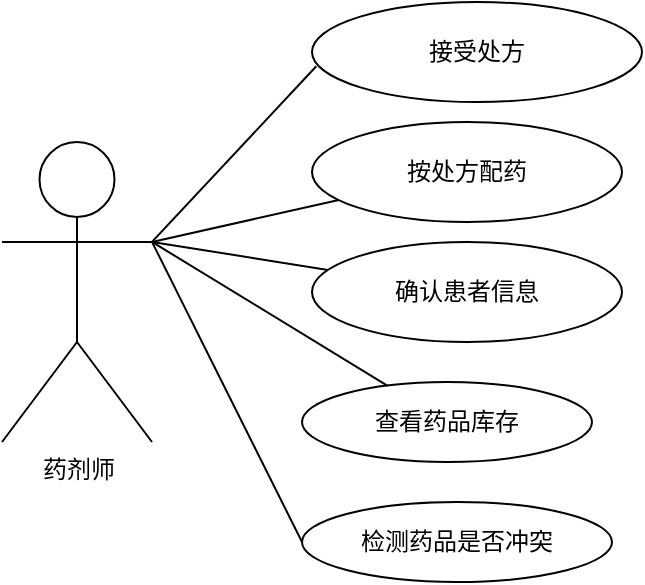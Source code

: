 <mxfile version="17.4.6" type="github" pages="4">
  <diagram id="m-eAtUqbNKNmQCcAXYnf" name="第 1 页">
    <mxGraphModel dx="716" dy="372" grid="1" gridSize="10" guides="1" tooltips="1" connect="1" arrows="1" fold="1" page="1" pageScale="1" pageWidth="827" pageHeight="1169" math="0" shadow="0">
      <root>
        <mxCell id="0" />
        <mxCell id="1" parent="0" />
        <mxCell id="pERXCPZc-3q7UmbXS5iH-1" value="药剂师" style="shape=umlActor;verticalLabelPosition=bottom;verticalAlign=top;html=1;" parent="1" vertex="1">
          <mxGeometry x="180" y="260" width="75" height="150" as="geometry" />
        </mxCell>
        <mxCell id="pERXCPZc-3q7UmbXS5iH-5" value="接受处方" style="ellipse;whiteSpace=wrap;html=1;" parent="1" vertex="1">
          <mxGeometry x="335" y="190" width="165" height="50" as="geometry" />
        </mxCell>
        <mxCell id="pERXCPZc-3q7UmbXS5iH-6" value="按处方配药" style="ellipse;whiteSpace=wrap;html=1;" parent="1" vertex="1">
          <mxGeometry x="335" y="250" width="155" height="50" as="geometry" />
        </mxCell>
        <mxCell id="pERXCPZc-3q7UmbXS5iH-7" value="确认患者信息" style="ellipse;whiteSpace=wrap;html=1;" parent="1" vertex="1">
          <mxGeometry x="335" y="310" width="155" height="50" as="geometry" />
        </mxCell>
        <mxCell id="pERXCPZc-3q7UmbXS5iH-8" value="查看药品库存" style="ellipse;whiteSpace=wrap;html=1;" parent="1" vertex="1">
          <mxGeometry x="330" y="380" width="145" height="40" as="geometry" />
        </mxCell>
        <mxCell id="pERXCPZc-3q7UmbXS5iH-9" value="检测药品是否冲突" style="ellipse;whiteSpace=wrap;html=1;" parent="1" vertex="1">
          <mxGeometry x="330" y="440" width="155" height="40" as="geometry" />
        </mxCell>
        <mxCell id="pERXCPZc-3q7UmbXS5iH-10" value="" style="endArrow=none;html=1;rounded=0;entryX=0.013;entryY=0.643;entryDx=0;entryDy=0;entryPerimeter=0;exitX=1;exitY=0.333;exitDx=0;exitDy=0;exitPerimeter=0;" parent="1" source="pERXCPZc-3q7UmbXS5iH-1" target="pERXCPZc-3q7UmbXS5iH-5" edge="1">
          <mxGeometry width="50" height="50" relative="1" as="geometry">
            <mxPoint x="200" y="410" as="sourcePoint" />
            <mxPoint x="250" y="360" as="targetPoint" />
          </mxGeometry>
        </mxCell>
        <mxCell id="pERXCPZc-3q7UmbXS5iH-13" value="" style="endArrow=none;html=1;rounded=0;exitX=1;exitY=0.333;exitDx=0;exitDy=0;exitPerimeter=0;" parent="1" source="pERXCPZc-3q7UmbXS5iH-1" target="pERXCPZc-3q7UmbXS5iH-6" edge="1">
          <mxGeometry width="50" height="50" relative="1" as="geometry">
            <mxPoint x="200" y="410" as="sourcePoint" />
            <mxPoint x="250" y="360" as="targetPoint" />
          </mxGeometry>
        </mxCell>
        <mxCell id="pERXCPZc-3q7UmbXS5iH-14" value="" style="endArrow=none;html=1;rounded=0;exitX=1;exitY=0.333;exitDx=0;exitDy=0;exitPerimeter=0;" parent="1" source="pERXCPZc-3q7UmbXS5iH-1" target="pERXCPZc-3q7UmbXS5iH-7" edge="1">
          <mxGeometry width="50" height="50" relative="1" as="geometry">
            <mxPoint x="200" y="410" as="sourcePoint" />
            <mxPoint x="250" y="360" as="targetPoint" />
          </mxGeometry>
        </mxCell>
        <mxCell id="pERXCPZc-3q7UmbXS5iH-15" value="" style="endArrow=none;html=1;rounded=0;exitX=1;exitY=0.333;exitDx=0;exitDy=0;exitPerimeter=0;" parent="1" source="pERXCPZc-3q7UmbXS5iH-1" target="pERXCPZc-3q7UmbXS5iH-8" edge="1">
          <mxGeometry width="50" height="50" relative="1" as="geometry">
            <mxPoint x="200" y="410" as="sourcePoint" />
            <mxPoint x="250" y="360" as="targetPoint" />
          </mxGeometry>
        </mxCell>
        <mxCell id="pERXCPZc-3q7UmbXS5iH-16" value="" style="endArrow=none;html=1;rounded=0;exitX=0;exitY=0.5;exitDx=0;exitDy=0;entryX=1;entryY=0.333;entryDx=0;entryDy=0;entryPerimeter=0;" parent="1" source="pERXCPZc-3q7UmbXS5iH-9" target="pERXCPZc-3q7UmbXS5iH-1" edge="1">
          <mxGeometry width="50" height="50" relative="1" as="geometry">
            <mxPoint x="200" y="410" as="sourcePoint" />
            <mxPoint x="250" y="360" as="targetPoint" />
          </mxGeometry>
        </mxCell>
      </root>
    </mxGraphModel>
  </diagram>
  <diagram id="v2-2_FOrBSnhDc4nN9Yb" name="第 2 页">
    <mxGraphModel dx="1038" dy="539" grid="1" gridSize="10" guides="1" tooltips="1" connect="1" arrows="1" fold="1" page="1" pageScale="1" pageWidth="827" pageHeight="1169" math="0" shadow="0">
      <root>
        <mxCell id="0" />
        <mxCell id="1" parent="0" />
        <mxCell id="2CLd0Ci9i_ObZqzSh1zs-1" value="医生" style="shape=umlActor;verticalLabelPosition=bottom;verticalAlign=top;html=1;outlineConnect=0;" parent="1" vertex="1">
          <mxGeometry x="250" y="270" width="65" height="130" as="geometry" />
        </mxCell>
        <mxCell id="2CLd0Ci9i_ObZqzSh1zs-2" value="查看患者病历" style="ellipse;whiteSpace=wrap;html=1;" parent="1" vertex="1">
          <mxGeometry x="400" y="220" width="160" height="50" as="geometry" />
        </mxCell>
        <mxCell id="2CLd0Ci9i_ObZqzSh1zs-4" value="确认患者信息" style="ellipse;whiteSpace=wrap;html=1;" parent="1" vertex="1">
          <mxGeometry x="400" y="280" width="160" height="40" as="geometry" />
        </mxCell>
        <mxCell id="2CLd0Ci9i_ObZqzSh1zs-5" value="给患者开处方" style="ellipse;whiteSpace=wrap;html=1;" parent="1" vertex="1">
          <mxGeometry x="400" y="340" width="160" height="40" as="geometry" />
        </mxCell>
        <mxCell id="2CLd0Ci9i_ObZqzSh1zs-6" value="录入患者情况" style="ellipse;whiteSpace=wrap;html=1;" parent="1" vertex="1">
          <mxGeometry x="400" y="400" width="160" height="50" as="geometry" />
        </mxCell>
        <mxCell id="4Qt1_j0MQGc9BO2KoSgk-1" value="" style="endArrow=none;html=1;rounded=0;exitX=1;exitY=0.333;exitDx=0;exitDy=0;exitPerimeter=0;" parent="1" source="2CLd0Ci9i_ObZqzSh1zs-1" target="2CLd0Ci9i_ObZqzSh1zs-2" edge="1">
          <mxGeometry width="50" height="50" relative="1" as="geometry">
            <mxPoint x="390" y="400" as="sourcePoint" />
            <mxPoint x="440" y="350" as="targetPoint" />
          </mxGeometry>
        </mxCell>
        <mxCell id="4Qt1_j0MQGc9BO2KoSgk-2" value="" style="endArrow=none;html=1;rounded=0;entryX=0;entryY=0.5;entryDx=0;entryDy=0;exitX=1;exitY=0.333;exitDx=0;exitDy=0;exitPerimeter=0;" parent="1" source="2CLd0Ci9i_ObZqzSh1zs-1" target="2CLd0Ci9i_ObZqzSh1zs-5" edge="1">
          <mxGeometry width="50" height="50" relative="1" as="geometry">
            <mxPoint x="310" y="310" as="sourcePoint" />
            <mxPoint x="355" y="410" as="targetPoint" />
          </mxGeometry>
        </mxCell>
        <mxCell id="4Qt1_j0MQGc9BO2KoSgk-5" value="" style="endArrow=none;html=1;rounded=0;entryX=0.056;entryY=0.225;entryDx=0;entryDy=0;entryPerimeter=0;exitX=1;exitY=0.333;exitDx=0;exitDy=0;exitPerimeter=0;" parent="1" source="2CLd0Ci9i_ObZqzSh1zs-1" target="2CLd0Ci9i_ObZqzSh1zs-6" edge="1">
          <mxGeometry width="50" height="50" relative="1" as="geometry">
            <mxPoint x="330" y="390" as="sourcePoint" />
            <mxPoint x="380" y="340" as="targetPoint" />
          </mxGeometry>
        </mxCell>
        <mxCell id="4Qt1_j0MQGc9BO2KoSgk-6" value="" style="endArrow=none;html=1;rounded=0;exitX=1;exitY=0.333;exitDx=0;exitDy=0;exitPerimeter=0;entryX=0.045;entryY=0.692;entryDx=0;entryDy=0;entryPerimeter=0;" parent="1" source="2CLd0Ci9i_ObZqzSh1zs-1" target="2CLd0Ci9i_ObZqzSh1zs-4" edge="1">
          <mxGeometry width="50" height="50" relative="1" as="geometry">
            <mxPoint x="340" y="400" as="sourcePoint" />
            <mxPoint x="390" y="350" as="targetPoint" />
          </mxGeometry>
        </mxCell>
      </root>
    </mxGraphModel>
  </diagram>
  <diagram id="Mm1UNhQogkiHYhRgZUf_" name="第 3 页">
    <mxGraphModel dx="1038" dy="539" grid="1" gridSize="10" guides="1" tooltips="1" connect="1" arrows="1" fold="1" page="1" pageScale="1" pageWidth="827" pageHeight="1169" math="0" shadow="0">
      <root>
        <mxCell id="0" />
        <mxCell id="1" parent="0" />
        <mxCell id="SB9YrovNIupg35OUCWqb-1" value="患者" style="shape=umlActor;verticalLabelPosition=bottom;verticalAlign=top;html=1;" parent="1" vertex="1">
          <mxGeometry x="240" y="210" width="90" height="180" as="geometry" />
        </mxCell>
        <mxCell id="SB9YrovNIupg35OUCWqb-2" value="查询过往病历" style="ellipse;whiteSpace=wrap;html=1;" parent="1" vertex="1">
          <mxGeometry x="414" y="160" width="156" height="50" as="geometry" />
        </mxCell>
        <mxCell id="SB9YrovNIupg35OUCWqb-3" value="挂号" style="ellipse;whiteSpace=wrap;html=1;" parent="1" vertex="1">
          <mxGeometry x="414" y="220" width="156" height="40" as="geometry" />
        </mxCell>
        <mxCell id="SB9YrovNIupg35OUCWqb-4" value="查询个人信息" style="ellipse;whiteSpace=wrap;html=1;" parent="1" vertex="1">
          <mxGeometry x="409" y="280" width="166" height="40" as="geometry" />
        </mxCell>
        <mxCell id="SB9YrovNIupg35OUCWqb-5" value="付费" style="ellipse;whiteSpace=wrap;html=1;" parent="1" vertex="1">
          <mxGeometry x="414" y="400" width="156" height="40" as="geometry" />
        </mxCell>
        <mxCell id="SB9YrovNIupg35OUCWqb-6" value="查看处方" style="ellipse;whiteSpace=wrap;html=1;" parent="1" vertex="1">
          <mxGeometry x="406.5" y="340" width="163.5" height="40" as="geometry" />
        </mxCell>
        <mxCell id="SB9YrovNIupg35OUCWqb-7" value="" style="endArrow=none;html=1;rounded=0;exitX=1;exitY=0.333;exitDx=0;exitDy=0;exitPerimeter=0;" parent="1" target="SB9YrovNIupg35OUCWqb-2" edge="1" source="SB9YrovNIupg35OUCWqb-1">
          <mxGeometry width="50" height="50" relative="1" as="geometry">
            <mxPoint x="290" y="310" as="sourcePoint" />
            <mxPoint x="440" y="350" as="targetPoint" />
          </mxGeometry>
        </mxCell>
        <mxCell id="SB9YrovNIupg35OUCWqb-8" value="" style="endArrow=none;html=1;rounded=0;exitX=1;exitY=0.333;exitDx=0;exitDy=0;exitPerimeter=0;" parent="1" target="SB9YrovNIupg35OUCWqb-6" edge="1" source="SB9YrovNIupg35OUCWqb-1">
          <mxGeometry width="50" height="50" relative="1" as="geometry">
            <mxPoint x="290" y="310" as="sourcePoint" />
            <mxPoint x="440" y="350" as="targetPoint" />
          </mxGeometry>
        </mxCell>
        <mxCell id="SB9YrovNIupg35OUCWqb-9" value="" style="endArrow=none;html=1;rounded=0;entryX=0;entryY=0.5;entryDx=0;entryDy=0;exitX=1;exitY=0.333;exitDx=0;exitDy=0;exitPerimeter=0;" parent="1" target="SB9YrovNIupg35OUCWqb-5" edge="1" source="SB9YrovNIupg35OUCWqb-1">
          <mxGeometry width="50" height="50" relative="1" as="geometry">
            <mxPoint x="290" y="310" as="sourcePoint" />
            <mxPoint x="370" y="390" as="targetPoint" />
          </mxGeometry>
        </mxCell>
        <mxCell id="SB9YrovNIupg35OUCWqb-10" value="" style="endArrow=none;html=1;rounded=0;exitX=1;exitY=0.333;exitDx=0;exitDy=0;exitPerimeter=0;" parent="1" source="SB9YrovNIupg35OUCWqb-1" target="SB9YrovNIupg35OUCWqb-4" edge="1">
          <mxGeometry width="50" height="50" relative="1" as="geometry">
            <mxPoint x="390" y="400" as="sourcePoint" />
            <mxPoint x="440" y="350" as="targetPoint" />
          </mxGeometry>
        </mxCell>
        <mxCell id="SB9YrovNIupg35OUCWqb-11" value="" style="endArrow=none;html=1;rounded=0;exitX=1;exitY=0.333;exitDx=0;exitDy=0;exitPerimeter=0;" parent="1" source="SB9YrovNIupg35OUCWqb-1" target="SB9YrovNIupg35OUCWqb-3" edge="1">
          <mxGeometry width="50" height="50" relative="1" as="geometry">
            <mxPoint x="390" y="400" as="sourcePoint" />
            <mxPoint x="440" y="350" as="targetPoint" />
          </mxGeometry>
        </mxCell>
      </root>
    </mxGraphModel>
  </diagram>
  <diagram id="P9cYE_gfzFBbW6fKYfLh" name="第 4 页">
    <mxGraphModel dx="716" dy="372" grid="1" gridSize="10" guides="1" tooltips="1" connect="1" arrows="1" fold="1" page="1" pageScale="1" pageWidth="827" pageHeight="1169" math="0" shadow="0">
      <root>
        <mxCell id="0" />
        <mxCell id="1" parent="0" />
        <mxCell id="tLjyvbpXxz9h6fDsDgKl-1" value="后台管理人员" style="shape=umlActor;verticalLabelPosition=bottom;verticalAlign=top;html=1;outlineConnect=0;" parent="1" vertex="1">
          <mxGeometry x="190" y="217" width="90" height="180" as="geometry" />
        </mxCell>
        <mxCell id="tLjyvbpXxz9h6fDsDgKl-2" value="医生管理" style="ellipse;whiteSpace=wrap;html=1;" parent="1" vertex="1">
          <mxGeometry x="391" y="226" width="166" height="50" as="geometry" />
        </mxCell>
        <mxCell id="tLjyvbpXxz9h6fDsDgKl-3" value="药品管理" style="ellipse;whiteSpace=wrap;html=1;" parent="1" vertex="1">
          <mxGeometry x="387.5" y="314" width="166" height="47" as="geometry" />
        </mxCell>
        <mxCell id="tLjyvbpXxz9h6fDsDgKl-4" value="患者管理" style="ellipse;whiteSpace=wrap;html=1;" parent="1" vertex="1">
          <mxGeometry x="391" y="397" width="159" height="50" as="geometry" />
        </mxCell>
        <mxCell id="tLjyvbpXxz9h6fDsDgKl-5" value="药剂师管理" style="ellipse;whiteSpace=wrap;html=1;" parent="1" vertex="1">
          <mxGeometry x="387.5" y="150" width="160" height="50" as="geometry" />
        </mxCell>
        <mxCell id="tLjyvbpXxz9h6fDsDgKl-6" value="所属科室" style="ellipse;whiteSpace=wrap;html=1;" parent="1" vertex="1">
          <mxGeometry x="608.28" y="193" width="125" height="20" as="geometry" />
        </mxCell>
        <mxCell id="tLjyvbpXxz9h6fDsDgKl-7" value="新增药品" style="ellipse;whiteSpace=wrap;html=1;" parent="1" vertex="1">
          <mxGeometry x="603.78" y="304" width="120" height="20" as="geometry" />
        </mxCell>
        <mxCell id="tLjyvbpXxz9h6fDsDgKl-8" value="删除药品" style="ellipse;whiteSpace=wrap;html=1;" parent="1" vertex="1">
          <mxGeometry x="603.78" y="336" width="120" height="20" as="geometry" />
        </mxCell>
        <mxCell id="tLjyvbpXxz9h6fDsDgKl-9" value="修改药品" style="ellipse;whiteSpace=wrap;html=1;" parent="1" vertex="1">
          <mxGeometry x="606.78" y="363" width="120" height="20" as="geometry" />
        </mxCell>
        <mxCell id="tLjyvbpXxz9h6fDsDgKl-10" value="信息管理" style="ellipse;whiteSpace=wrap;html=1;" parent="1" vertex="1">
          <mxGeometry x="606.78" y="433" width="120" height="20" as="geometry" />
        </mxCell>
        <mxCell id="tLjyvbpXxz9h6fDsDgKl-11" value="病历管理" style="ellipse;whiteSpace=wrap;html=1;" parent="1" vertex="1">
          <mxGeometry x="605.78" y="473" width="120" height="20" as="geometry" />
        </mxCell>
        <mxCell id="tLjyvbpXxz9h6fDsDgKl-12" value="调整职称" style="ellipse;whiteSpace=wrap;html=1;" parent="1" vertex="1">
          <mxGeometry x="603.78" y="246" width="130" height="20" as="geometry" />
        </mxCell>
        <mxCell id="tLjyvbpXxz9h6fDsDgKl-13" value="调整职称" style="ellipse;whiteSpace=wrap;html=1;" parent="1" vertex="1">
          <mxGeometry x="600.78" y="150" width="130" height="20" as="geometry" />
        </mxCell>
        <mxCell id="tLjyvbpXxz9h6fDsDgKl-14" value="所属科室" style="ellipse;whiteSpace=wrap;html=1;" parent="1" vertex="1">
          <mxGeometry x="603.28" y="120" width="130" height="20" as="geometry" />
        </mxCell>
        <mxCell id="tLjyvbpXxz9h6fDsDgKl-15" value="接诊量" style="ellipse;whiteSpace=wrap;html=1;" parent="1" vertex="1">
          <mxGeometry x="605.78" y="217" width="130" height="20" as="geometry" />
        </mxCell>
        <mxCell id="tLjyvbpXxz9h6fDsDgKl-16" value="" style="endArrow=none;html=1;rounded=0;exitX=1;exitY=0.333;exitDx=0;exitDy=0;exitPerimeter=0;" parent="1" source="tLjyvbpXxz9h6fDsDgKl-1" target="tLjyvbpXxz9h6fDsDgKl-4" edge="1">
          <mxGeometry width="50" height="50" relative="1" as="geometry">
            <mxPoint x="380" y="320" as="sourcePoint" />
            <mxPoint x="430" y="270" as="targetPoint" />
          </mxGeometry>
        </mxCell>
        <mxCell id="tLjyvbpXxz9h6fDsDgKl-17" value="" style="endArrow=none;html=1;rounded=0;entryX=1;entryY=0.333;entryDx=0;entryDy=0;entryPerimeter=0;" parent="1" source="tLjyvbpXxz9h6fDsDgKl-3" target="tLjyvbpXxz9h6fDsDgKl-1" edge="1">
          <mxGeometry width="50" height="50" relative="1" as="geometry">
            <mxPoint x="380" y="320" as="sourcePoint" />
            <mxPoint x="430" y="270" as="targetPoint" />
          </mxGeometry>
        </mxCell>
        <mxCell id="tLjyvbpXxz9h6fDsDgKl-18" value="" style="endArrow=none;html=1;rounded=0;exitX=1;exitY=0.333;exitDx=0;exitDy=0;exitPerimeter=0;" parent="1" source="tLjyvbpXxz9h6fDsDgKl-1" target="tLjyvbpXxz9h6fDsDgKl-2" edge="1">
          <mxGeometry width="50" height="50" relative="1" as="geometry">
            <mxPoint x="340" y="330" as="sourcePoint" />
            <mxPoint x="390" y="280" as="targetPoint" />
          </mxGeometry>
        </mxCell>
        <mxCell id="tLjyvbpXxz9h6fDsDgKl-19" value="" style="endArrow=none;html=1;rounded=0;exitX=1;exitY=0.333;exitDx=0;exitDy=0;exitPerimeter=0;entryX=0;entryY=1;entryDx=0;entryDy=0;" parent="1" source="tLjyvbpXxz9h6fDsDgKl-1" target="tLjyvbpXxz9h6fDsDgKl-5" edge="1">
          <mxGeometry width="50" height="50" relative="1" as="geometry">
            <mxPoint x="380" y="320" as="sourcePoint" />
            <mxPoint x="430" y="270" as="targetPoint" />
          </mxGeometry>
        </mxCell>
        <mxCell id="tLjyvbpXxz9h6fDsDgKl-20" value="" style="endArrow=none;dashed=1;html=1;rounded=0;exitX=1;exitY=1;exitDx=0;exitDy=0;" parent="1" source="tLjyvbpXxz9h6fDsDgKl-4" target="tLjyvbpXxz9h6fDsDgKl-11" edge="1">
          <mxGeometry width="50" height="50" relative="1" as="geometry">
            <mxPoint x="380" y="320" as="sourcePoint" />
            <mxPoint x="430" y="270" as="targetPoint" />
          </mxGeometry>
        </mxCell>
        <mxCell id="tLjyvbpXxz9h6fDsDgKl-21" value="" style="endArrow=none;dashed=1;html=1;rounded=0;" parent="1" source="tLjyvbpXxz9h6fDsDgKl-4" target="tLjyvbpXxz9h6fDsDgKl-10" edge="1">
          <mxGeometry width="50" height="50" relative="1" as="geometry">
            <mxPoint x="380" y="320" as="sourcePoint" />
            <mxPoint x="430" y="270" as="targetPoint" />
          </mxGeometry>
        </mxCell>
        <mxCell id="tLjyvbpXxz9h6fDsDgKl-22" value="" style="endArrow=none;dashed=1;html=1;rounded=0;" parent="1" source="tLjyvbpXxz9h6fDsDgKl-3" target="tLjyvbpXxz9h6fDsDgKl-9" edge="1">
          <mxGeometry width="50" height="50" relative="1" as="geometry">
            <mxPoint x="380" y="320" as="sourcePoint" />
            <mxPoint x="430" y="270" as="targetPoint" />
          </mxGeometry>
        </mxCell>
        <mxCell id="tLjyvbpXxz9h6fDsDgKl-23" value="" style="endArrow=none;dashed=1;html=1;rounded=0;entryX=0;entryY=0;entryDx=0;entryDy=0;" parent="1" source="tLjyvbpXxz9h6fDsDgKl-3" target="tLjyvbpXxz9h6fDsDgKl-8" edge="1">
          <mxGeometry width="50" height="50" relative="1" as="geometry">
            <mxPoint x="557.28" y="327.5" as="sourcePoint" />
            <mxPoint x="433.78" y="260" as="targetPoint" />
          </mxGeometry>
        </mxCell>
        <mxCell id="tLjyvbpXxz9h6fDsDgKl-24" value="" style="endArrow=none;dashed=1;html=1;rounded=0;entryX=0;entryY=0;entryDx=0;entryDy=0;exitX=1;exitY=0;exitDx=0;exitDy=0;" parent="1" source="tLjyvbpXxz9h6fDsDgKl-3" target="tLjyvbpXxz9h6fDsDgKl-7" edge="1">
          <mxGeometry width="50" height="50" relative="1" as="geometry">
            <mxPoint x="380" y="320" as="sourcePoint" />
            <mxPoint x="430" y="270" as="targetPoint" />
          </mxGeometry>
        </mxCell>
        <mxCell id="tLjyvbpXxz9h6fDsDgKl-25" value="" style="endArrow=none;dashed=1;html=1;rounded=0;" parent="1" target="tLjyvbpXxz9h6fDsDgKl-12" edge="1">
          <mxGeometry width="50" height="50" relative="1" as="geometry">
            <mxPoint x="558.309" y="247.055" as="sourcePoint" />
            <mxPoint x="433.78" y="260" as="targetPoint" />
          </mxGeometry>
        </mxCell>
        <mxCell id="tLjyvbpXxz9h6fDsDgKl-26" value="" style="endArrow=none;dashed=1;html=1;rounded=0;" parent="1" target="tLjyvbpXxz9h6fDsDgKl-15" edge="1">
          <mxGeometry width="50" height="50" relative="1" as="geometry">
            <mxPoint x="558.79" y="235.559" as="sourcePoint" />
            <mxPoint x="433.78" y="260" as="targetPoint" />
          </mxGeometry>
        </mxCell>
        <mxCell id="tLjyvbpXxz9h6fDsDgKl-27" value="" style="endArrow=none;dashed=1;html=1;rounded=0;" parent="1" source="tLjyvbpXxz9h6fDsDgKl-2" target="tLjyvbpXxz9h6fDsDgKl-6" edge="1">
          <mxGeometry width="50" height="50" relative="1" as="geometry">
            <mxPoint x="380" y="320" as="sourcePoint" />
            <mxPoint x="430" y="270" as="targetPoint" />
          </mxGeometry>
        </mxCell>
        <mxCell id="tLjyvbpXxz9h6fDsDgKl-28" value="" style="endArrow=none;dashed=1;html=1;rounded=0;" parent="1" source="tLjyvbpXxz9h6fDsDgKl-5" target="tLjyvbpXxz9h6fDsDgKl-14" edge="1">
          <mxGeometry width="50" height="50" relative="1" as="geometry">
            <mxPoint x="549.997" y="127.244" as="sourcePoint" />
            <mxPoint x="433.78" y="260" as="targetPoint" />
          </mxGeometry>
        </mxCell>
        <mxCell id="tLjyvbpXxz9h6fDsDgKl-29" value="" style="endArrow=none;dashed=1;html=1;rounded=0;exitX=0.966;exitY=0.788;exitDx=0;exitDy=0;exitPerimeter=0;" parent="1" source="tLjyvbpXxz9h6fDsDgKl-5" target="tLjyvbpXxz9h6fDsDgKl-13" edge="1">
          <mxGeometry width="50" height="50" relative="1" as="geometry">
            <mxPoint x="557.78" y="138" as="sourcePoint" />
            <mxPoint x="433.78" y="260" as="targetPoint" />
          </mxGeometry>
        </mxCell>
      </root>
    </mxGraphModel>
  </diagram>
</mxfile>
